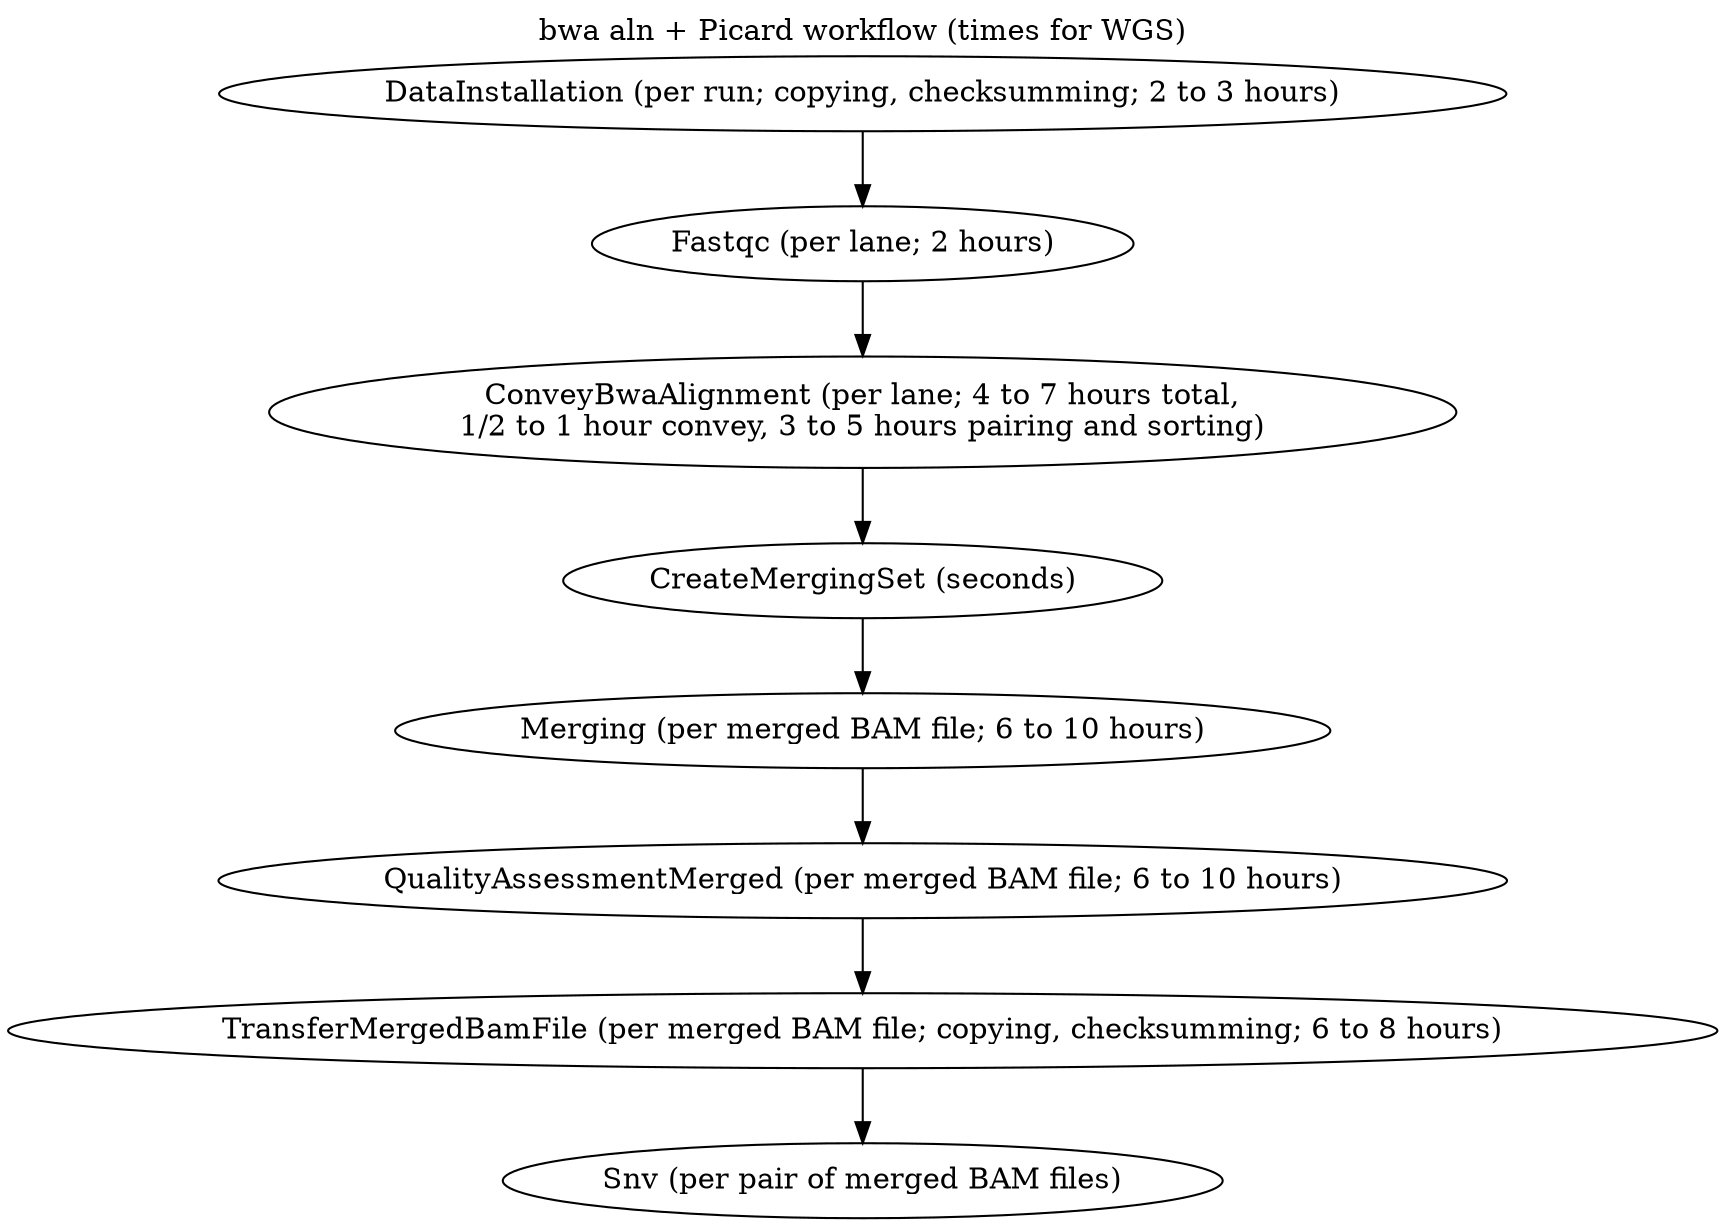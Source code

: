 digraph workflows {
  labelloc="t";
  label="bwa aln + Picard workflow (times for WGS)\n";

  DataInstallation [label="DataInstallation (per run; copying, checksumming; 2 to 3 hours)"];
  Fastqc [label="Fastqc (per lane; 2 hours)"];
  ConveyBwaAlignment [label="ConveyBwaAlignment (per lane; 4 to 7 hours total,\n1/2 to 1 hour convey, 3 to 5 hours pairing and sorting)"]
  CreateMergingSet [label="CreateMergingSet (seconds)"]
  Merging [label="Merging (per merged BAM file; 6 to 10 hours)"]
  QualityAssessmentMerged [label="QualityAssessmentMerged (per merged BAM file; 6 to 10 hours)"]
  TransferMergedBamFile [label="TransferMergedBamFile (per merged BAM file; copying, checksumming; 6 to 8 hours)"]
  DataInstallation -> Fastqc -> ConveyBwaAlignment -> CreateMergingSet -> Merging -> QualityAssessmentMerged -> TransferMergedBamFile -> "Snv (per pair of merged BAM files)"
}
